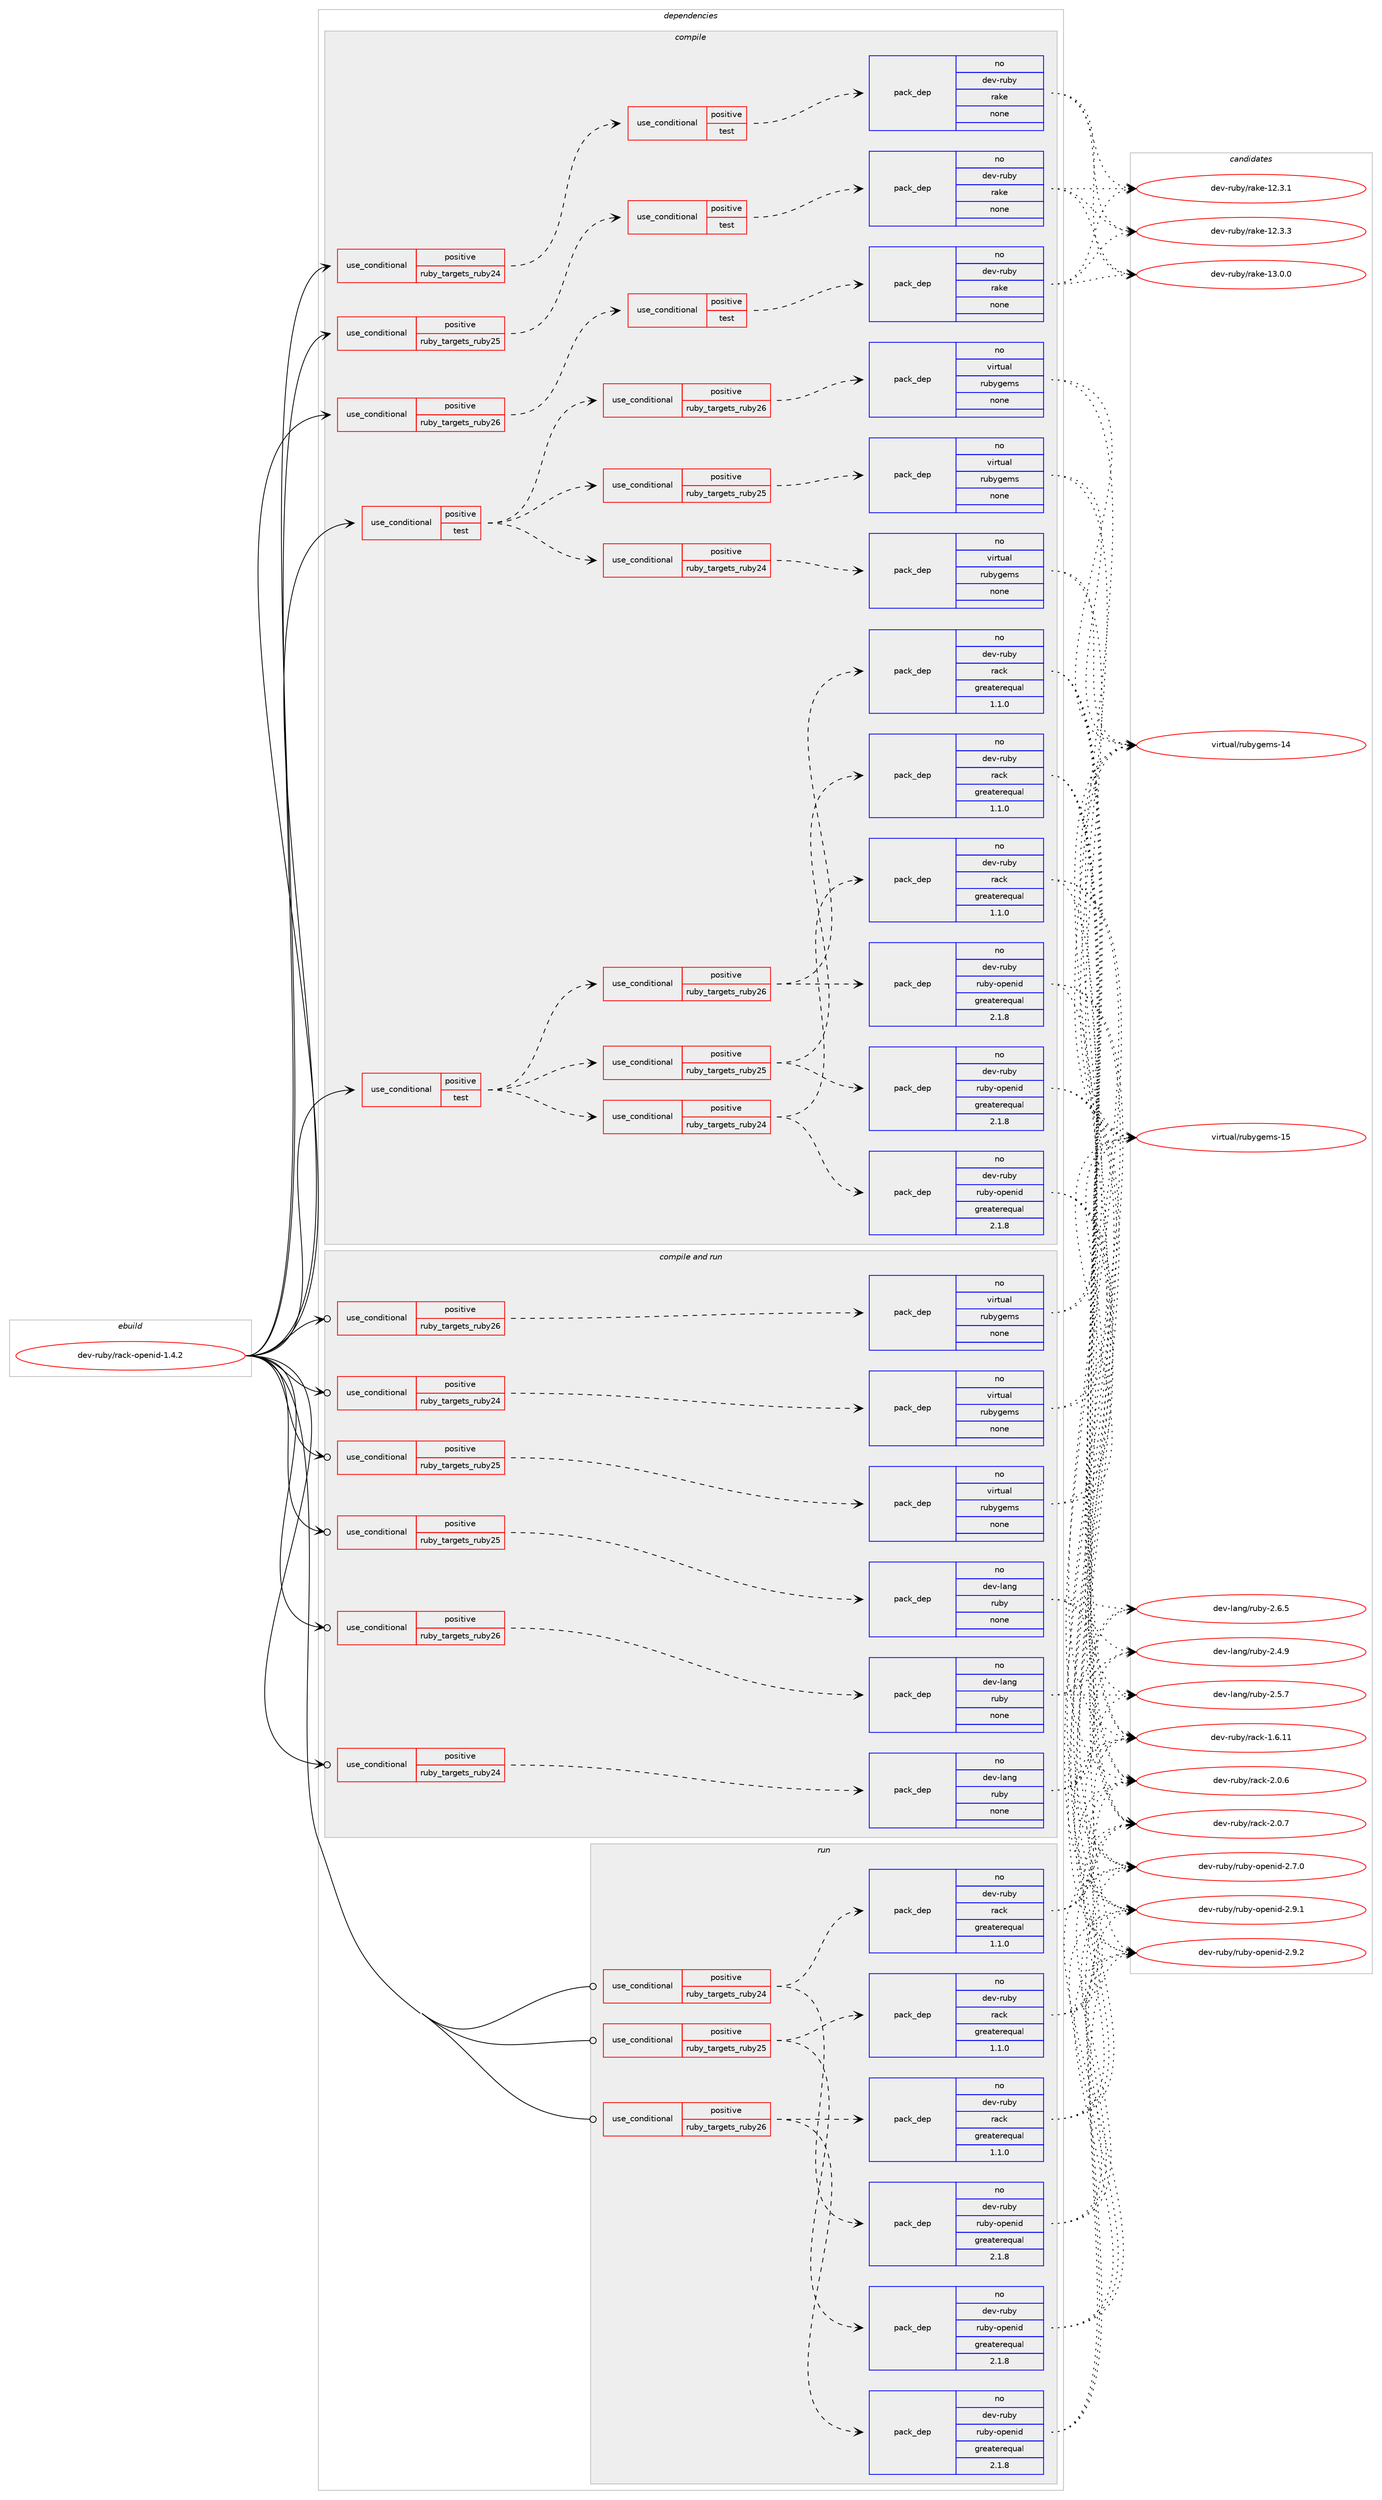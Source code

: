 digraph prolog {

# *************
# Graph options
# *************

newrank=true;
concentrate=true;
compound=true;
graph [rankdir=LR,fontname=Helvetica,fontsize=10,ranksep=1.5];#, ranksep=2.5, nodesep=0.2];
edge  [arrowhead=vee];
node  [fontname=Helvetica,fontsize=10];

# **********
# The ebuild
# **********

subgraph cluster_leftcol {
color=gray;
rank=same;
label=<<i>ebuild</i>>;
id [label="dev-ruby/rack-openid-1.4.2", color=red, width=4, href="../dev-ruby/rack-openid-1.4.2.svg"];
}

# ****************
# The dependencies
# ****************

subgraph cluster_midcol {
color=gray;
label=<<i>dependencies</i>>;
subgraph cluster_compile {
fillcolor="#eeeeee";
style=filled;
label=<<i>compile</i>>;
subgraph cond171368 {
dependency702498 [label=<<TABLE BORDER="0" CELLBORDER="1" CELLSPACING="0" CELLPADDING="4"><TR><TD ROWSPAN="3" CELLPADDING="10">use_conditional</TD></TR><TR><TD>positive</TD></TR><TR><TD>ruby_targets_ruby24</TD></TR></TABLE>>, shape=none, color=red];
subgraph cond171369 {
dependency702499 [label=<<TABLE BORDER="0" CELLBORDER="1" CELLSPACING="0" CELLPADDING="4"><TR><TD ROWSPAN="3" CELLPADDING="10">use_conditional</TD></TR><TR><TD>positive</TD></TR><TR><TD>test</TD></TR></TABLE>>, shape=none, color=red];
subgraph pack519100 {
dependency702500 [label=<<TABLE BORDER="0" CELLBORDER="1" CELLSPACING="0" CELLPADDING="4" WIDTH="220"><TR><TD ROWSPAN="6" CELLPADDING="30">pack_dep</TD></TR><TR><TD WIDTH="110">no</TD></TR><TR><TD>dev-ruby</TD></TR><TR><TD>rake</TD></TR><TR><TD>none</TD></TR><TR><TD></TD></TR></TABLE>>, shape=none, color=blue];
}
dependency702499:e -> dependency702500:w [weight=20,style="dashed",arrowhead="vee"];
}
dependency702498:e -> dependency702499:w [weight=20,style="dashed",arrowhead="vee"];
}
id:e -> dependency702498:w [weight=20,style="solid",arrowhead="vee"];
subgraph cond171370 {
dependency702501 [label=<<TABLE BORDER="0" CELLBORDER="1" CELLSPACING="0" CELLPADDING="4"><TR><TD ROWSPAN="3" CELLPADDING="10">use_conditional</TD></TR><TR><TD>positive</TD></TR><TR><TD>ruby_targets_ruby25</TD></TR></TABLE>>, shape=none, color=red];
subgraph cond171371 {
dependency702502 [label=<<TABLE BORDER="0" CELLBORDER="1" CELLSPACING="0" CELLPADDING="4"><TR><TD ROWSPAN="3" CELLPADDING="10">use_conditional</TD></TR><TR><TD>positive</TD></TR><TR><TD>test</TD></TR></TABLE>>, shape=none, color=red];
subgraph pack519101 {
dependency702503 [label=<<TABLE BORDER="0" CELLBORDER="1" CELLSPACING="0" CELLPADDING="4" WIDTH="220"><TR><TD ROWSPAN="6" CELLPADDING="30">pack_dep</TD></TR><TR><TD WIDTH="110">no</TD></TR><TR><TD>dev-ruby</TD></TR><TR><TD>rake</TD></TR><TR><TD>none</TD></TR><TR><TD></TD></TR></TABLE>>, shape=none, color=blue];
}
dependency702502:e -> dependency702503:w [weight=20,style="dashed",arrowhead="vee"];
}
dependency702501:e -> dependency702502:w [weight=20,style="dashed",arrowhead="vee"];
}
id:e -> dependency702501:w [weight=20,style="solid",arrowhead="vee"];
subgraph cond171372 {
dependency702504 [label=<<TABLE BORDER="0" CELLBORDER="1" CELLSPACING="0" CELLPADDING="4"><TR><TD ROWSPAN="3" CELLPADDING="10">use_conditional</TD></TR><TR><TD>positive</TD></TR><TR><TD>ruby_targets_ruby26</TD></TR></TABLE>>, shape=none, color=red];
subgraph cond171373 {
dependency702505 [label=<<TABLE BORDER="0" CELLBORDER="1" CELLSPACING="0" CELLPADDING="4"><TR><TD ROWSPAN="3" CELLPADDING="10">use_conditional</TD></TR><TR><TD>positive</TD></TR><TR><TD>test</TD></TR></TABLE>>, shape=none, color=red];
subgraph pack519102 {
dependency702506 [label=<<TABLE BORDER="0" CELLBORDER="1" CELLSPACING="0" CELLPADDING="4" WIDTH="220"><TR><TD ROWSPAN="6" CELLPADDING="30">pack_dep</TD></TR><TR><TD WIDTH="110">no</TD></TR><TR><TD>dev-ruby</TD></TR><TR><TD>rake</TD></TR><TR><TD>none</TD></TR><TR><TD></TD></TR></TABLE>>, shape=none, color=blue];
}
dependency702505:e -> dependency702506:w [weight=20,style="dashed",arrowhead="vee"];
}
dependency702504:e -> dependency702505:w [weight=20,style="dashed",arrowhead="vee"];
}
id:e -> dependency702504:w [weight=20,style="solid",arrowhead="vee"];
subgraph cond171374 {
dependency702507 [label=<<TABLE BORDER="0" CELLBORDER="1" CELLSPACING="0" CELLPADDING="4"><TR><TD ROWSPAN="3" CELLPADDING="10">use_conditional</TD></TR><TR><TD>positive</TD></TR><TR><TD>test</TD></TR></TABLE>>, shape=none, color=red];
subgraph cond171375 {
dependency702508 [label=<<TABLE BORDER="0" CELLBORDER="1" CELLSPACING="0" CELLPADDING="4"><TR><TD ROWSPAN="3" CELLPADDING="10">use_conditional</TD></TR><TR><TD>positive</TD></TR><TR><TD>ruby_targets_ruby24</TD></TR></TABLE>>, shape=none, color=red];
subgraph pack519103 {
dependency702509 [label=<<TABLE BORDER="0" CELLBORDER="1" CELLSPACING="0" CELLPADDING="4" WIDTH="220"><TR><TD ROWSPAN="6" CELLPADDING="30">pack_dep</TD></TR><TR><TD WIDTH="110">no</TD></TR><TR><TD>dev-ruby</TD></TR><TR><TD>ruby-openid</TD></TR><TR><TD>greaterequal</TD></TR><TR><TD>2.1.8</TD></TR></TABLE>>, shape=none, color=blue];
}
dependency702508:e -> dependency702509:w [weight=20,style="dashed",arrowhead="vee"];
subgraph pack519104 {
dependency702510 [label=<<TABLE BORDER="0" CELLBORDER="1" CELLSPACING="0" CELLPADDING="4" WIDTH="220"><TR><TD ROWSPAN="6" CELLPADDING="30">pack_dep</TD></TR><TR><TD WIDTH="110">no</TD></TR><TR><TD>dev-ruby</TD></TR><TR><TD>rack</TD></TR><TR><TD>greaterequal</TD></TR><TR><TD>1.1.0</TD></TR></TABLE>>, shape=none, color=blue];
}
dependency702508:e -> dependency702510:w [weight=20,style="dashed",arrowhead="vee"];
}
dependency702507:e -> dependency702508:w [weight=20,style="dashed",arrowhead="vee"];
subgraph cond171376 {
dependency702511 [label=<<TABLE BORDER="0" CELLBORDER="1" CELLSPACING="0" CELLPADDING="4"><TR><TD ROWSPAN="3" CELLPADDING="10">use_conditional</TD></TR><TR><TD>positive</TD></TR><TR><TD>ruby_targets_ruby25</TD></TR></TABLE>>, shape=none, color=red];
subgraph pack519105 {
dependency702512 [label=<<TABLE BORDER="0" CELLBORDER="1" CELLSPACING="0" CELLPADDING="4" WIDTH="220"><TR><TD ROWSPAN="6" CELLPADDING="30">pack_dep</TD></TR><TR><TD WIDTH="110">no</TD></TR><TR><TD>dev-ruby</TD></TR><TR><TD>ruby-openid</TD></TR><TR><TD>greaterequal</TD></TR><TR><TD>2.1.8</TD></TR></TABLE>>, shape=none, color=blue];
}
dependency702511:e -> dependency702512:w [weight=20,style="dashed",arrowhead="vee"];
subgraph pack519106 {
dependency702513 [label=<<TABLE BORDER="0" CELLBORDER="1" CELLSPACING="0" CELLPADDING="4" WIDTH="220"><TR><TD ROWSPAN="6" CELLPADDING="30">pack_dep</TD></TR><TR><TD WIDTH="110">no</TD></TR><TR><TD>dev-ruby</TD></TR><TR><TD>rack</TD></TR><TR><TD>greaterequal</TD></TR><TR><TD>1.1.0</TD></TR></TABLE>>, shape=none, color=blue];
}
dependency702511:e -> dependency702513:w [weight=20,style="dashed",arrowhead="vee"];
}
dependency702507:e -> dependency702511:w [weight=20,style="dashed",arrowhead="vee"];
subgraph cond171377 {
dependency702514 [label=<<TABLE BORDER="0" CELLBORDER="1" CELLSPACING="0" CELLPADDING="4"><TR><TD ROWSPAN="3" CELLPADDING="10">use_conditional</TD></TR><TR><TD>positive</TD></TR><TR><TD>ruby_targets_ruby26</TD></TR></TABLE>>, shape=none, color=red];
subgraph pack519107 {
dependency702515 [label=<<TABLE BORDER="0" CELLBORDER="1" CELLSPACING="0" CELLPADDING="4" WIDTH="220"><TR><TD ROWSPAN="6" CELLPADDING="30">pack_dep</TD></TR><TR><TD WIDTH="110">no</TD></TR><TR><TD>dev-ruby</TD></TR><TR><TD>ruby-openid</TD></TR><TR><TD>greaterequal</TD></TR><TR><TD>2.1.8</TD></TR></TABLE>>, shape=none, color=blue];
}
dependency702514:e -> dependency702515:w [weight=20,style="dashed",arrowhead="vee"];
subgraph pack519108 {
dependency702516 [label=<<TABLE BORDER="0" CELLBORDER="1" CELLSPACING="0" CELLPADDING="4" WIDTH="220"><TR><TD ROWSPAN="6" CELLPADDING="30">pack_dep</TD></TR><TR><TD WIDTH="110">no</TD></TR><TR><TD>dev-ruby</TD></TR><TR><TD>rack</TD></TR><TR><TD>greaterequal</TD></TR><TR><TD>1.1.0</TD></TR></TABLE>>, shape=none, color=blue];
}
dependency702514:e -> dependency702516:w [weight=20,style="dashed",arrowhead="vee"];
}
dependency702507:e -> dependency702514:w [weight=20,style="dashed",arrowhead="vee"];
}
id:e -> dependency702507:w [weight=20,style="solid",arrowhead="vee"];
subgraph cond171378 {
dependency702517 [label=<<TABLE BORDER="0" CELLBORDER="1" CELLSPACING="0" CELLPADDING="4"><TR><TD ROWSPAN="3" CELLPADDING="10">use_conditional</TD></TR><TR><TD>positive</TD></TR><TR><TD>test</TD></TR></TABLE>>, shape=none, color=red];
subgraph cond171379 {
dependency702518 [label=<<TABLE BORDER="0" CELLBORDER="1" CELLSPACING="0" CELLPADDING="4"><TR><TD ROWSPAN="3" CELLPADDING="10">use_conditional</TD></TR><TR><TD>positive</TD></TR><TR><TD>ruby_targets_ruby24</TD></TR></TABLE>>, shape=none, color=red];
subgraph pack519109 {
dependency702519 [label=<<TABLE BORDER="0" CELLBORDER="1" CELLSPACING="0" CELLPADDING="4" WIDTH="220"><TR><TD ROWSPAN="6" CELLPADDING="30">pack_dep</TD></TR><TR><TD WIDTH="110">no</TD></TR><TR><TD>virtual</TD></TR><TR><TD>rubygems</TD></TR><TR><TD>none</TD></TR><TR><TD></TD></TR></TABLE>>, shape=none, color=blue];
}
dependency702518:e -> dependency702519:w [weight=20,style="dashed",arrowhead="vee"];
}
dependency702517:e -> dependency702518:w [weight=20,style="dashed",arrowhead="vee"];
subgraph cond171380 {
dependency702520 [label=<<TABLE BORDER="0" CELLBORDER="1" CELLSPACING="0" CELLPADDING="4"><TR><TD ROWSPAN="3" CELLPADDING="10">use_conditional</TD></TR><TR><TD>positive</TD></TR><TR><TD>ruby_targets_ruby25</TD></TR></TABLE>>, shape=none, color=red];
subgraph pack519110 {
dependency702521 [label=<<TABLE BORDER="0" CELLBORDER="1" CELLSPACING="0" CELLPADDING="4" WIDTH="220"><TR><TD ROWSPAN="6" CELLPADDING="30">pack_dep</TD></TR><TR><TD WIDTH="110">no</TD></TR><TR><TD>virtual</TD></TR><TR><TD>rubygems</TD></TR><TR><TD>none</TD></TR><TR><TD></TD></TR></TABLE>>, shape=none, color=blue];
}
dependency702520:e -> dependency702521:w [weight=20,style="dashed",arrowhead="vee"];
}
dependency702517:e -> dependency702520:w [weight=20,style="dashed",arrowhead="vee"];
subgraph cond171381 {
dependency702522 [label=<<TABLE BORDER="0" CELLBORDER="1" CELLSPACING="0" CELLPADDING="4"><TR><TD ROWSPAN="3" CELLPADDING="10">use_conditional</TD></TR><TR><TD>positive</TD></TR><TR><TD>ruby_targets_ruby26</TD></TR></TABLE>>, shape=none, color=red];
subgraph pack519111 {
dependency702523 [label=<<TABLE BORDER="0" CELLBORDER="1" CELLSPACING="0" CELLPADDING="4" WIDTH="220"><TR><TD ROWSPAN="6" CELLPADDING="30">pack_dep</TD></TR><TR><TD WIDTH="110">no</TD></TR><TR><TD>virtual</TD></TR><TR><TD>rubygems</TD></TR><TR><TD>none</TD></TR><TR><TD></TD></TR></TABLE>>, shape=none, color=blue];
}
dependency702522:e -> dependency702523:w [weight=20,style="dashed",arrowhead="vee"];
}
dependency702517:e -> dependency702522:w [weight=20,style="dashed",arrowhead="vee"];
}
id:e -> dependency702517:w [weight=20,style="solid",arrowhead="vee"];
}
subgraph cluster_compileandrun {
fillcolor="#eeeeee";
style=filled;
label=<<i>compile and run</i>>;
subgraph cond171382 {
dependency702524 [label=<<TABLE BORDER="0" CELLBORDER="1" CELLSPACING="0" CELLPADDING="4"><TR><TD ROWSPAN="3" CELLPADDING="10">use_conditional</TD></TR><TR><TD>positive</TD></TR><TR><TD>ruby_targets_ruby24</TD></TR></TABLE>>, shape=none, color=red];
subgraph pack519112 {
dependency702525 [label=<<TABLE BORDER="0" CELLBORDER="1" CELLSPACING="0" CELLPADDING="4" WIDTH="220"><TR><TD ROWSPAN="6" CELLPADDING="30">pack_dep</TD></TR><TR><TD WIDTH="110">no</TD></TR><TR><TD>dev-lang</TD></TR><TR><TD>ruby</TD></TR><TR><TD>none</TD></TR><TR><TD></TD></TR></TABLE>>, shape=none, color=blue];
}
dependency702524:e -> dependency702525:w [weight=20,style="dashed",arrowhead="vee"];
}
id:e -> dependency702524:w [weight=20,style="solid",arrowhead="odotvee"];
subgraph cond171383 {
dependency702526 [label=<<TABLE BORDER="0" CELLBORDER="1" CELLSPACING="0" CELLPADDING="4"><TR><TD ROWSPAN="3" CELLPADDING="10">use_conditional</TD></TR><TR><TD>positive</TD></TR><TR><TD>ruby_targets_ruby24</TD></TR></TABLE>>, shape=none, color=red];
subgraph pack519113 {
dependency702527 [label=<<TABLE BORDER="0" CELLBORDER="1" CELLSPACING="0" CELLPADDING="4" WIDTH="220"><TR><TD ROWSPAN="6" CELLPADDING="30">pack_dep</TD></TR><TR><TD WIDTH="110">no</TD></TR><TR><TD>virtual</TD></TR><TR><TD>rubygems</TD></TR><TR><TD>none</TD></TR><TR><TD></TD></TR></TABLE>>, shape=none, color=blue];
}
dependency702526:e -> dependency702527:w [weight=20,style="dashed",arrowhead="vee"];
}
id:e -> dependency702526:w [weight=20,style="solid",arrowhead="odotvee"];
subgraph cond171384 {
dependency702528 [label=<<TABLE BORDER="0" CELLBORDER="1" CELLSPACING="0" CELLPADDING="4"><TR><TD ROWSPAN="3" CELLPADDING="10">use_conditional</TD></TR><TR><TD>positive</TD></TR><TR><TD>ruby_targets_ruby25</TD></TR></TABLE>>, shape=none, color=red];
subgraph pack519114 {
dependency702529 [label=<<TABLE BORDER="0" CELLBORDER="1" CELLSPACING="0" CELLPADDING="4" WIDTH="220"><TR><TD ROWSPAN="6" CELLPADDING="30">pack_dep</TD></TR><TR><TD WIDTH="110">no</TD></TR><TR><TD>dev-lang</TD></TR><TR><TD>ruby</TD></TR><TR><TD>none</TD></TR><TR><TD></TD></TR></TABLE>>, shape=none, color=blue];
}
dependency702528:e -> dependency702529:w [weight=20,style="dashed",arrowhead="vee"];
}
id:e -> dependency702528:w [weight=20,style="solid",arrowhead="odotvee"];
subgraph cond171385 {
dependency702530 [label=<<TABLE BORDER="0" CELLBORDER="1" CELLSPACING="0" CELLPADDING="4"><TR><TD ROWSPAN="3" CELLPADDING="10">use_conditional</TD></TR><TR><TD>positive</TD></TR><TR><TD>ruby_targets_ruby25</TD></TR></TABLE>>, shape=none, color=red];
subgraph pack519115 {
dependency702531 [label=<<TABLE BORDER="0" CELLBORDER="1" CELLSPACING="0" CELLPADDING="4" WIDTH="220"><TR><TD ROWSPAN="6" CELLPADDING="30">pack_dep</TD></TR><TR><TD WIDTH="110">no</TD></TR><TR><TD>virtual</TD></TR><TR><TD>rubygems</TD></TR><TR><TD>none</TD></TR><TR><TD></TD></TR></TABLE>>, shape=none, color=blue];
}
dependency702530:e -> dependency702531:w [weight=20,style="dashed",arrowhead="vee"];
}
id:e -> dependency702530:w [weight=20,style="solid",arrowhead="odotvee"];
subgraph cond171386 {
dependency702532 [label=<<TABLE BORDER="0" CELLBORDER="1" CELLSPACING="0" CELLPADDING="4"><TR><TD ROWSPAN="3" CELLPADDING="10">use_conditional</TD></TR><TR><TD>positive</TD></TR><TR><TD>ruby_targets_ruby26</TD></TR></TABLE>>, shape=none, color=red];
subgraph pack519116 {
dependency702533 [label=<<TABLE BORDER="0" CELLBORDER="1" CELLSPACING="0" CELLPADDING="4" WIDTH="220"><TR><TD ROWSPAN="6" CELLPADDING="30">pack_dep</TD></TR><TR><TD WIDTH="110">no</TD></TR><TR><TD>dev-lang</TD></TR><TR><TD>ruby</TD></TR><TR><TD>none</TD></TR><TR><TD></TD></TR></TABLE>>, shape=none, color=blue];
}
dependency702532:e -> dependency702533:w [weight=20,style="dashed",arrowhead="vee"];
}
id:e -> dependency702532:w [weight=20,style="solid",arrowhead="odotvee"];
subgraph cond171387 {
dependency702534 [label=<<TABLE BORDER="0" CELLBORDER="1" CELLSPACING="0" CELLPADDING="4"><TR><TD ROWSPAN="3" CELLPADDING="10">use_conditional</TD></TR><TR><TD>positive</TD></TR><TR><TD>ruby_targets_ruby26</TD></TR></TABLE>>, shape=none, color=red];
subgraph pack519117 {
dependency702535 [label=<<TABLE BORDER="0" CELLBORDER="1" CELLSPACING="0" CELLPADDING="4" WIDTH="220"><TR><TD ROWSPAN="6" CELLPADDING="30">pack_dep</TD></TR><TR><TD WIDTH="110">no</TD></TR><TR><TD>virtual</TD></TR><TR><TD>rubygems</TD></TR><TR><TD>none</TD></TR><TR><TD></TD></TR></TABLE>>, shape=none, color=blue];
}
dependency702534:e -> dependency702535:w [weight=20,style="dashed",arrowhead="vee"];
}
id:e -> dependency702534:w [weight=20,style="solid",arrowhead="odotvee"];
}
subgraph cluster_run {
fillcolor="#eeeeee";
style=filled;
label=<<i>run</i>>;
subgraph cond171388 {
dependency702536 [label=<<TABLE BORDER="0" CELLBORDER="1" CELLSPACING="0" CELLPADDING="4"><TR><TD ROWSPAN="3" CELLPADDING="10">use_conditional</TD></TR><TR><TD>positive</TD></TR><TR><TD>ruby_targets_ruby24</TD></TR></TABLE>>, shape=none, color=red];
subgraph pack519118 {
dependency702537 [label=<<TABLE BORDER="0" CELLBORDER="1" CELLSPACING="0" CELLPADDING="4" WIDTH="220"><TR><TD ROWSPAN="6" CELLPADDING="30">pack_dep</TD></TR><TR><TD WIDTH="110">no</TD></TR><TR><TD>dev-ruby</TD></TR><TR><TD>ruby-openid</TD></TR><TR><TD>greaterequal</TD></TR><TR><TD>2.1.8</TD></TR></TABLE>>, shape=none, color=blue];
}
dependency702536:e -> dependency702537:w [weight=20,style="dashed",arrowhead="vee"];
subgraph pack519119 {
dependency702538 [label=<<TABLE BORDER="0" CELLBORDER="1" CELLSPACING="0" CELLPADDING="4" WIDTH="220"><TR><TD ROWSPAN="6" CELLPADDING="30">pack_dep</TD></TR><TR><TD WIDTH="110">no</TD></TR><TR><TD>dev-ruby</TD></TR><TR><TD>rack</TD></TR><TR><TD>greaterequal</TD></TR><TR><TD>1.1.0</TD></TR></TABLE>>, shape=none, color=blue];
}
dependency702536:e -> dependency702538:w [weight=20,style="dashed",arrowhead="vee"];
}
id:e -> dependency702536:w [weight=20,style="solid",arrowhead="odot"];
subgraph cond171389 {
dependency702539 [label=<<TABLE BORDER="0" CELLBORDER="1" CELLSPACING="0" CELLPADDING="4"><TR><TD ROWSPAN="3" CELLPADDING="10">use_conditional</TD></TR><TR><TD>positive</TD></TR><TR><TD>ruby_targets_ruby25</TD></TR></TABLE>>, shape=none, color=red];
subgraph pack519120 {
dependency702540 [label=<<TABLE BORDER="0" CELLBORDER="1" CELLSPACING="0" CELLPADDING="4" WIDTH="220"><TR><TD ROWSPAN="6" CELLPADDING="30">pack_dep</TD></TR><TR><TD WIDTH="110">no</TD></TR><TR><TD>dev-ruby</TD></TR><TR><TD>ruby-openid</TD></TR><TR><TD>greaterequal</TD></TR><TR><TD>2.1.8</TD></TR></TABLE>>, shape=none, color=blue];
}
dependency702539:e -> dependency702540:w [weight=20,style="dashed",arrowhead="vee"];
subgraph pack519121 {
dependency702541 [label=<<TABLE BORDER="0" CELLBORDER="1" CELLSPACING="0" CELLPADDING="4" WIDTH="220"><TR><TD ROWSPAN="6" CELLPADDING="30">pack_dep</TD></TR><TR><TD WIDTH="110">no</TD></TR><TR><TD>dev-ruby</TD></TR><TR><TD>rack</TD></TR><TR><TD>greaterequal</TD></TR><TR><TD>1.1.0</TD></TR></TABLE>>, shape=none, color=blue];
}
dependency702539:e -> dependency702541:w [weight=20,style="dashed",arrowhead="vee"];
}
id:e -> dependency702539:w [weight=20,style="solid",arrowhead="odot"];
subgraph cond171390 {
dependency702542 [label=<<TABLE BORDER="0" CELLBORDER="1" CELLSPACING="0" CELLPADDING="4"><TR><TD ROWSPAN="3" CELLPADDING="10">use_conditional</TD></TR><TR><TD>positive</TD></TR><TR><TD>ruby_targets_ruby26</TD></TR></TABLE>>, shape=none, color=red];
subgraph pack519122 {
dependency702543 [label=<<TABLE BORDER="0" CELLBORDER="1" CELLSPACING="0" CELLPADDING="4" WIDTH="220"><TR><TD ROWSPAN="6" CELLPADDING="30">pack_dep</TD></TR><TR><TD WIDTH="110">no</TD></TR><TR><TD>dev-ruby</TD></TR><TR><TD>ruby-openid</TD></TR><TR><TD>greaterequal</TD></TR><TR><TD>2.1.8</TD></TR></TABLE>>, shape=none, color=blue];
}
dependency702542:e -> dependency702543:w [weight=20,style="dashed",arrowhead="vee"];
subgraph pack519123 {
dependency702544 [label=<<TABLE BORDER="0" CELLBORDER="1" CELLSPACING="0" CELLPADDING="4" WIDTH="220"><TR><TD ROWSPAN="6" CELLPADDING="30">pack_dep</TD></TR><TR><TD WIDTH="110">no</TD></TR><TR><TD>dev-ruby</TD></TR><TR><TD>rack</TD></TR><TR><TD>greaterequal</TD></TR><TR><TD>1.1.0</TD></TR></TABLE>>, shape=none, color=blue];
}
dependency702542:e -> dependency702544:w [weight=20,style="dashed",arrowhead="vee"];
}
id:e -> dependency702542:w [weight=20,style="solid",arrowhead="odot"];
}
}

# **************
# The candidates
# **************

subgraph cluster_choices {
rank=same;
color=gray;
label=<<i>candidates</i>>;

subgraph choice519100 {
color=black;
nodesep=1;
choice1001011184511411798121471149710710145495046514649 [label="dev-ruby/rake-12.3.1", color=red, width=4,href="../dev-ruby/rake-12.3.1.svg"];
choice1001011184511411798121471149710710145495046514651 [label="dev-ruby/rake-12.3.3", color=red, width=4,href="../dev-ruby/rake-12.3.3.svg"];
choice1001011184511411798121471149710710145495146484648 [label="dev-ruby/rake-13.0.0", color=red, width=4,href="../dev-ruby/rake-13.0.0.svg"];
dependency702500:e -> choice1001011184511411798121471149710710145495046514649:w [style=dotted,weight="100"];
dependency702500:e -> choice1001011184511411798121471149710710145495046514651:w [style=dotted,weight="100"];
dependency702500:e -> choice1001011184511411798121471149710710145495146484648:w [style=dotted,weight="100"];
}
subgraph choice519101 {
color=black;
nodesep=1;
choice1001011184511411798121471149710710145495046514649 [label="dev-ruby/rake-12.3.1", color=red, width=4,href="../dev-ruby/rake-12.3.1.svg"];
choice1001011184511411798121471149710710145495046514651 [label="dev-ruby/rake-12.3.3", color=red, width=4,href="../dev-ruby/rake-12.3.3.svg"];
choice1001011184511411798121471149710710145495146484648 [label="dev-ruby/rake-13.0.0", color=red, width=4,href="../dev-ruby/rake-13.0.0.svg"];
dependency702503:e -> choice1001011184511411798121471149710710145495046514649:w [style=dotted,weight="100"];
dependency702503:e -> choice1001011184511411798121471149710710145495046514651:w [style=dotted,weight="100"];
dependency702503:e -> choice1001011184511411798121471149710710145495146484648:w [style=dotted,weight="100"];
}
subgraph choice519102 {
color=black;
nodesep=1;
choice1001011184511411798121471149710710145495046514649 [label="dev-ruby/rake-12.3.1", color=red, width=4,href="../dev-ruby/rake-12.3.1.svg"];
choice1001011184511411798121471149710710145495046514651 [label="dev-ruby/rake-12.3.3", color=red, width=4,href="../dev-ruby/rake-12.3.3.svg"];
choice1001011184511411798121471149710710145495146484648 [label="dev-ruby/rake-13.0.0", color=red, width=4,href="../dev-ruby/rake-13.0.0.svg"];
dependency702506:e -> choice1001011184511411798121471149710710145495046514649:w [style=dotted,weight="100"];
dependency702506:e -> choice1001011184511411798121471149710710145495046514651:w [style=dotted,weight="100"];
dependency702506:e -> choice1001011184511411798121471149710710145495146484648:w [style=dotted,weight="100"];
}
subgraph choice519103 {
color=black;
nodesep=1;
choice1001011184511411798121471141179812145111112101110105100455046554648 [label="dev-ruby/ruby-openid-2.7.0", color=red, width=4,href="../dev-ruby/ruby-openid-2.7.0.svg"];
choice1001011184511411798121471141179812145111112101110105100455046574649 [label="dev-ruby/ruby-openid-2.9.1", color=red, width=4,href="../dev-ruby/ruby-openid-2.9.1.svg"];
choice1001011184511411798121471141179812145111112101110105100455046574650 [label="dev-ruby/ruby-openid-2.9.2", color=red, width=4,href="../dev-ruby/ruby-openid-2.9.2.svg"];
dependency702509:e -> choice1001011184511411798121471141179812145111112101110105100455046554648:w [style=dotted,weight="100"];
dependency702509:e -> choice1001011184511411798121471141179812145111112101110105100455046574649:w [style=dotted,weight="100"];
dependency702509:e -> choice1001011184511411798121471141179812145111112101110105100455046574650:w [style=dotted,weight="100"];
}
subgraph choice519104 {
color=black;
nodesep=1;
choice100101118451141179812147114979910745494654464949 [label="dev-ruby/rack-1.6.11", color=red, width=4,href="../dev-ruby/rack-1.6.11.svg"];
choice1001011184511411798121471149799107455046484654 [label="dev-ruby/rack-2.0.6", color=red, width=4,href="../dev-ruby/rack-2.0.6.svg"];
choice1001011184511411798121471149799107455046484655 [label="dev-ruby/rack-2.0.7", color=red, width=4,href="../dev-ruby/rack-2.0.7.svg"];
dependency702510:e -> choice100101118451141179812147114979910745494654464949:w [style=dotted,weight="100"];
dependency702510:e -> choice1001011184511411798121471149799107455046484654:w [style=dotted,weight="100"];
dependency702510:e -> choice1001011184511411798121471149799107455046484655:w [style=dotted,weight="100"];
}
subgraph choice519105 {
color=black;
nodesep=1;
choice1001011184511411798121471141179812145111112101110105100455046554648 [label="dev-ruby/ruby-openid-2.7.0", color=red, width=4,href="../dev-ruby/ruby-openid-2.7.0.svg"];
choice1001011184511411798121471141179812145111112101110105100455046574649 [label="dev-ruby/ruby-openid-2.9.1", color=red, width=4,href="../dev-ruby/ruby-openid-2.9.1.svg"];
choice1001011184511411798121471141179812145111112101110105100455046574650 [label="dev-ruby/ruby-openid-2.9.2", color=red, width=4,href="../dev-ruby/ruby-openid-2.9.2.svg"];
dependency702512:e -> choice1001011184511411798121471141179812145111112101110105100455046554648:w [style=dotted,weight="100"];
dependency702512:e -> choice1001011184511411798121471141179812145111112101110105100455046574649:w [style=dotted,weight="100"];
dependency702512:e -> choice1001011184511411798121471141179812145111112101110105100455046574650:w [style=dotted,weight="100"];
}
subgraph choice519106 {
color=black;
nodesep=1;
choice100101118451141179812147114979910745494654464949 [label="dev-ruby/rack-1.6.11", color=red, width=4,href="../dev-ruby/rack-1.6.11.svg"];
choice1001011184511411798121471149799107455046484654 [label="dev-ruby/rack-2.0.6", color=red, width=4,href="../dev-ruby/rack-2.0.6.svg"];
choice1001011184511411798121471149799107455046484655 [label="dev-ruby/rack-2.0.7", color=red, width=4,href="../dev-ruby/rack-2.0.7.svg"];
dependency702513:e -> choice100101118451141179812147114979910745494654464949:w [style=dotted,weight="100"];
dependency702513:e -> choice1001011184511411798121471149799107455046484654:w [style=dotted,weight="100"];
dependency702513:e -> choice1001011184511411798121471149799107455046484655:w [style=dotted,weight="100"];
}
subgraph choice519107 {
color=black;
nodesep=1;
choice1001011184511411798121471141179812145111112101110105100455046554648 [label="dev-ruby/ruby-openid-2.7.0", color=red, width=4,href="../dev-ruby/ruby-openid-2.7.0.svg"];
choice1001011184511411798121471141179812145111112101110105100455046574649 [label="dev-ruby/ruby-openid-2.9.1", color=red, width=4,href="../dev-ruby/ruby-openid-2.9.1.svg"];
choice1001011184511411798121471141179812145111112101110105100455046574650 [label="dev-ruby/ruby-openid-2.9.2", color=red, width=4,href="../dev-ruby/ruby-openid-2.9.2.svg"];
dependency702515:e -> choice1001011184511411798121471141179812145111112101110105100455046554648:w [style=dotted,weight="100"];
dependency702515:e -> choice1001011184511411798121471141179812145111112101110105100455046574649:w [style=dotted,weight="100"];
dependency702515:e -> choice1001011184511411798121471141179812145111112101110105100455046574650:w [style=dotted,weight="100"];
}
subgraph choice519108 {
color=black;
nodesep=1;
choice100101118451141179812147114979910745494654464949 [label="dev-ruby/rack-1.6.11", color=red, width=4,href="../dev-ruby/rack-1.6.11.svg"];
choice1001011184511411798121471149799107455046484654 [label="dev-ruby/rack-2.0.6", color=red, width=4,href="../dev-ruby/rack-2.0.6.svg"];
choice1001011184511411798121471149799107455046484655 [label="dev-ruby/rack-2.0.7", color=red, width=4,href="../dev-ruby/rack-2.0.7.svg"];
dependency702516:e -> choice100101118451141179812147114979910745494654464949:w [style=dotted,weight="100"];
dependency702516:e -> choice1001011184511411798121471149799107455046484654:w [style=dotted,weight="100"];
dependency702516:e -> choice1001011184511411798121471149799107455046484655:w [style=dotted,weight="100"];
}
subgraph choice519109 {
color=black;
nodesep=1;
choice118105114116117971084711411798121103101109115454952 [label="virtual/rubygems-14", color=red, width=4,href="../virtual/rubygems-14.svg"];
choice118105114116117971084711411798121103101109115454953 [label="virtual/rubygems-15", color=red, width=4,href="../virtual/rubygems-15.svg"];
dependency702519:e -> choice118105114116117971084711411798121103101109115454952:w [style=dotted,weight="100"];
dependency702519:e -> choice118105114116117971084711411798121103101109115454953:w [style=dotted,weight="100"];
}
subgraph choice519110 {
color=black;
nodesep=1;
choice118105114116117971084711411798121103101109115454952 [label="virtual/rubygems-14", color=red, width=4,href="../virtual/rubygems-14.svg"];
choice118105114116117971084711411798121103101109115454953 [label="virtual/rubygems-15", color=red, width=4,href="../virtual/rubygems-15.svg"];
dependency702521:e -> choice118105114116117971084711411798121103101109115454952:w [style=dotted,weight="100"];
dependency702521:e -> choice118105114116117971084711411798121103101109115454953:w [style=dotted,weight="100"];
}
subgraph choice519111 {
color=black;
nodesep=1;
choice118105114116117971084711411798121103101109115454952 [label="virtual/rubygems-14", color=red, width=4,href="../virtual/rubygems-14.svg"];
choice118105114116117971084711411798121103101109115454953 [label="virtual/rubygems-15", color=red, width=4,href="../virtual/rubygems-15.svg"];
dependency702523:e -> choice118105114116117971084711411798121103101109115454952:w [style=dotted,weight="100"];
dependency702523:e -> choice118105114116117971084711411798121103101109115454953:w [style=dotted,weight="100"];
}
subgraph choice519112 {
color=black;
nodesep=1;
choice10010111845108971101034711411798121455046524657 [label="dev-lang/ruby-2.4.9", color=red, width=4,href="../dev-lang/ruby-2.4.9.svg"];
choice10010111845108971101034711411798121455046534655 [label="dev-lang/ruby-2.5.7", color=red, width=4,href="../dev-lang/ruby-2.5.7.svg"];
choice10010111845108971101034711411798121455046544653 [label="dev-lang/ruby-2.6.5", color=red, width=4,href="../dev-lang/ruby-2.6.5.svg"];
dependency702525:e -> choice10010111845108971101034711411798121455046524657:w [style=dotted,weight="100"];
dependency702525:e -> choice10010111845108971101034711411798121455046534655:w [style=dotted,weight="100"];
dependency702525:e -> choice10010111845108971101034711411798121455046544653:w [style=dotted,weight="100"];
}
subgraph choice519113 {
color=black;
nodesep=1;
choice118105114116117971084711411798121103101109115454952 [label="virtual/rubygems-14", color=red, width=4,href="../virtual/rubygems-14.svg"];
choice118105114116117971084711411798121103101109115454953 [label="virtual/rubygems-15", color=red, width=4,href="../virtual/rubygems-15.svg"];
dependency702527:e -> choice118105114116117971084711411798121103101109115454952:w [style=dotted,weight="100"];
dependency702527:e -> choice118105114116117971084711411798121103101109115454953:w [style=dotted,weight="100"];
}
subgraph choice519114 {
color=black;
nodesep=1;
choice10010111845108971101034711411798121455046524657 [label="dev-lang/ruby-2.4.9", color=red, width=4,href="../dev-lang/ruby-2.4.9.svg"];
choice10010111845108971101034711411798121455046534655 [label="dev-lang/ruby-2.5.7", color=red, width=4,href="../dev-lang/ruby-2.5.7.svg"];
choice10010111845108971101034711411798121455046544653 [label="dev-lang/ruby-2.6.5", color=red, width=4,href="../dev-lang/ruby-2.6.5.svg"];
dependency702529:e -> choice10010111845108971101034711411798121455046524657:w [style=dotted,weight="100"];
dependency702529:e -> choice10010111845108971101034711411798121455046534655:w [style=dotted,weight="100"];
dependency702529:e -> choice10010111845108971101034711411798121455046544653:w [style=dotted,weight="100"];
}
subgraph choice519115 {
color=black;
nodesep=1;
choice118105114116117971084711411798121103101109115454952 [label="virtual/rubygems-14", color=red, width=4,href="../virtual/rubygems-14.svg"];
choice118105114116117971084711411798121103101109115454953 [label="virtual/rubygems-15", color=red, width=4,href="../virtual/rubygems-15.svg"];
dependency702531:e -> choice118105114116117971084711411798121103101109115454952:w [style=dotted,weight="100"];
dependency702531:e -> choice118105114116117971084711411798121103101109115454953:w [style=dotted,weight="100"];
}
subgraph choice519116 {
color=black;
nodesep=1;
choice10010111845108971101034711411798121455046524657 [label="dev-lang/ruby-2.4.9", color=red, width=4,href="../dev-lang/ruby-2.4.9.svg"];
choice10010111845108971101034711411798121455046534655 [label="dev-lang/ruby-2.5.7", color=red, width=4,href="../dev-lang/ruby-2.5.7.svg"];
choice10010111845108971101034711411798121455046544653 [label="dev-lang/ruby-2.6.5", color=red, width=4,href="../dev-lang/ruby-2.6.5.svg"];
dependency702533:e -> choice10010111845108971101034711411798121455046524657:w [style=dotted,weight="100"];
dependency702533:e -> choice10010111845108971101034711411798121455046534655:w [style=dotted,weight="100"];
dependency702533:e -> choice10010111845108971101034711411798121455046544653:w [style=dotted,weight="100"];
}
subgraph choice519117 {
color=black;
nodesep=1;
choice118105114116117971084711411798121103101109115454952 [label="virtual/rubygems-14", color=red, width=4,href="../virtual/rubygems-14.svg"];
choice118105114116117971084711411798121103101109115454953 [label="virtual/rubygems-15", color=red, width=4,href="../virtual/rubygems-15.svg"];
dependency702535:e -> choice118105114116117971084711411798121103101109115454952:w [style=dotted,weight="100"];
dependency702535:e -> choice118105114116117971084711411798121103101109115454953:w [style=dotted,weight="100"];
}
subgraph choice519118 {
color=black;
nodesep=1;
choice1001011184511411798121471141179812145111112101110105100455046554648 [label="dev-ruby/ruby-openid-2.7.0", color=red, width=4,href="../dev-ruby/ruby-openid-2.7.0.svg"];
choice1001011184511411798121471141179812145111112101110105100455046574649 [label="dev-ruby/ruby-openid-2.9.1", color=red, width=4,href="../dev-ruby/ruby-openid-2.9.1.svg"];
choice1001011184511411798121471141179812145111112101110105100455046574650 [label="dev-ruby/ruby-openid-2.9.2", color=red, width=4,href="../dev-ruby/ruby-openid-2.9.2.svg"];
dependency702537:e -> choice1001011184511411798121471141179812145111112101110105100455046554648:w [style=dotted,weight="100"];
dependency702537:e -> choice1001011184511411798121471141179812145111112101110105100455046574649:w [style=dotted,weight="100"];
dependency702537:e -> choice1001011184511411798121471141179812145111112101110105100455046574650:w [style=dotted,weight="100"];
}
subgraph choice519119 {
color=black;
nodesep=1;
choice100101118451141179812147114979910745494654464949 [label="dev-ruby/rack-1.6.11", color=red, width=4,href="../dev-ruby/rack-1.6.11.svg"];
choice1001011184511411798121471149799107455046484654 [label="dev-ruby/rack-2.0.6", color=red, width=4,href="../dev-ruby/rack-2.0.6.svg"];
choice1001011184511411798121471149799107455046484655 [label="dev-ruby/rack-2.0.7", color=red, width=4,href="../dev-ruby/rack-2.0.7.svg"];
dependency702538:e -> choice100101118451141179812147114979910745494654464949:w [style=dotted,weight="100"];
dependency702538:e -> choice1001011184511411798121471149799107455046484654:w [style=dotted,weight="100"];
dependency702538:e -> choice1001011184511411798121471149799107455046484655:w [style=dotted,weight="100"];
}
subgraph choice519120 {
color=black;
nodesep=1;
choice1001011184511411798121471141179812145111112101110105100455046554648 [label="dev-ruby/ruby-openid-2.7.0", color=red, width=4,href="../dev-ruby/ruby-openid-2.7.0.svg"];
choice1001011184511411798121471141179812145111112101110105100455046574649 [label="dev-ruby/ruby-openid-2.9.1", color=red, width=4,href="../dev-ruby/ruby-openid-2.9.1.svg"];
choice1001011184511411798121471141179812145111112101110105100455046574650 [label="dev-ruby/ruby-openid-2.9.2", color=red, width=4,href="../dev-ruby/ruby-openid-2.9.2.svg"];
dependency702540:e -> choice1001011184511411798121471141179812145111112101110105100455046554648:w [style=dotted,weight="100"];
dependency702540:e -> choice1001011184511411798121471141179812145111112101110105100455046574649:w [style=dotted,weight="100"];
dependency702540:e -> choice1001011184511411798121471141179812145111112101110105100455046574650:w [style=dotted,weight="100"];
}
subgraph choice519121 {
color=black;
nodesep=1;
choice100101118451141179812147114979910745494654464949 [label="dev-ruby/rack-1.6.11", color=red, width=4,href="../dev-ruby/rack-1.6.11.svg"];
choice1001011184511411798121471149799107455046484654 [label="dev-ruby/rack-2.0.6", color=red, width=4,href="../dev-ruby/rack-2.0.6.svg"];
choice1001011184511411798121471149799107455046484655 [label="dev-ruby/rack-2.0.7", color=red, width=4,href="../dev-ruby/rack-2.0.7.svg"];
dependency702541:e -> choice100101118451141179812147114979910745494654464949:w [style=dotted,weight="100"];
dependency702541:e -> choice1001011184511411798121471149799107455046484654:w [style=dotted,weight="100"];
dependency702541:e -> choice1001011184511411798121471149799107455046484655:w [style=dotted,weight="100"];
}
subgraph choice519122 {
color=black;
nodesep=1;
choice1001011184511411798121471141179812145111112101110105100455046554648 [label="dev-ruby/ruby-openid-2.7.0", color=red, width=4,href="../dev-ruby/ruby-openid-2.7.0.svg"];
choice1001011184511411798121471141179812145111112101110105100455046574649 [label="dev-ruby/ruby-openid-2.9.1", color=red, width=4,href="../dev-ruby/ruby-openid-2.9.1.svg"];
choice1001011184511411798121471141179812145111112101110105100455046574650 [label="dev-ruby/ruby-openid-2.9.2", color=red, width=4,href="../dev-ruby/ruby-openid-2.9.2.svg"];
dependency702543:e -> choice1001011184511411798121471141179812145111112101110105100455046554648:w [style=dotted,weight="100"];
dependency702543:e -> choice1001011184511411798121471141179812145111112101110105100455046574649:w [style=dotted,weight="100"];
dependency702543:e -> choice1001011184511411798121471141179812145111112101110105100455046574650:w [style=dotted,weight="100"];
}
subgraph choice519123 {
color=black;
nodesep=1;
choice100101118451141179812147114979910745494654464949 [label="dev-ruby/rack-1.6.11", color=red, width=4,href="../dev-ruby/rack-1.6.11.svg"];
choice1001011184511411798121471149799107455046484654 [label="dev-ruby/rack-2.0.6", color=red, width=4,href="../dev-ruby/rack-2.0.6.svg"];
choice1001011184511411798121471149799107455046484655 [label="dev-ruby/rack-2.0.7", color=red, width=4,href="../dev-ruby/rack-2.0.7.svg"];
dependency702544:e -> choice100101118451141179812147114979910745494654464949:w [style=dotted,weight="100"];
dependency702544:e -> choice1001011184511411798121471149799107455046484654:w [style=dotted,weight="100"];
dependency702544:e -> choice1001011184511411798121471149799107455046484655:w [style=dotted,weight="100"];
}
}

}
